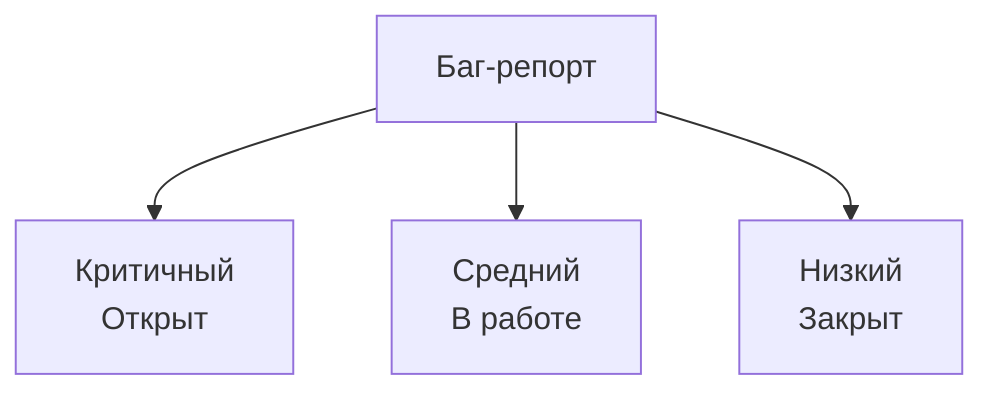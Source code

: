 %% Карта багов: приоритеты и статусы.
graph TD
    A[Баг-репорт] --> B[Критичный\nОткрыт]
    A --> C[Средний\nВ работе]
    A --> D[Низкий\nЗакрыт]